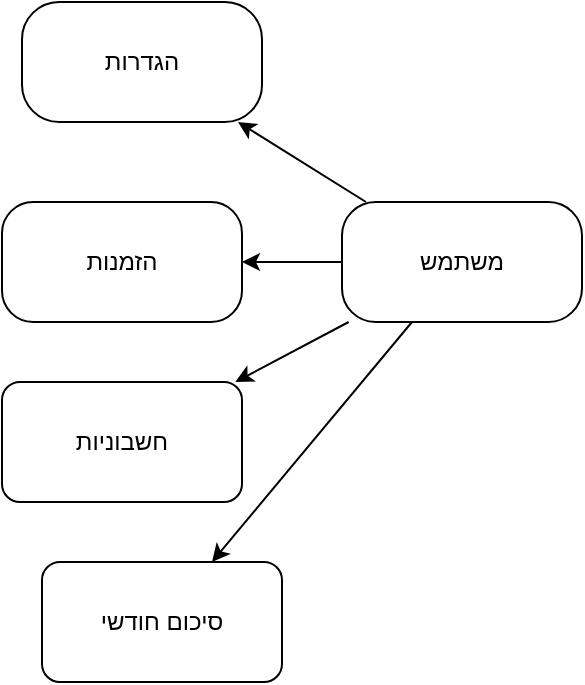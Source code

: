 <mxfile>
    <diagram id="4A650wX5dJwT5BjYypUD" name="Flow Data manager">
        <mxGraphModel dx="536" dy="607" grid="1" gridSize="10" guides="1" tooltips="1" connect="1" arrows="1" fold="1" page="1" pageScale="1" pageWidth="850" pageHeight="1100" math="0" shadow="0">
            <root>
                <mxCell id="0"/>
                <mxCell id="1" parent="0"/>
                <mxCell id="P52y-gWMk4l5zXdL9Fsq-1" value="" style="edgeStyle=none;html=1;" edge="1" parent="1" source="P52y-gWMk4l5zXdL9Fsq-2" target="P52y-gWMk4l5zXdL9Fsq-4">
                    <mxGeometry relative="1" as="geometry"/>
                </mxCell>
                <mxCell id="P52y-gWMk4l5zXdL9Fsq-9" value="" style="edgeStyle=none;html=1;" edge="1" parent="1" source="P52y-gWMk4l5zXdL9Fsq-2" target="P52y-gWMk4l5zXdL9Fsq-6">
                    <mxGeometry relative="1" as="geometry"/>
                </mxCell>
                <mxCell id="P52y-gWMk4l5zXdL9Fsq-10" value="" style="edgeStyle=none;html=1;" edge="1" parent="1" source="P52y-gWMk4l5zXdL9Fsq-2" target="P52y-gWMk4l5zXdL9Fsq-7">
                    <mxGeometry relative="1" as="geometry"/>
                </mxCell>
                <mxCell id="P52y-gWMk4l5zXdL9Fsq-11" value="" style="edgeStyle=none;html=1;" edge="1" parent="1" source="P52y-gWMk4l5zXdL9Fsq-2" target="P52y-gWMk4l5zXdL9Fsq-8">
                    <mxGeometry relative="1" as="geometry"/>
                </mxCell>
                <mxCell id="P52y-gWMk4l5zXdL9Fsq-2" value="משתמש" style="rounded=1;whiteSpace=wrap;html=1;arcSize=28;" vertex="1" parent="1">
                    <mxGeometry x="350" y="230" width="120" height="60" as="geometry"/>
                </mxCell>
                <mxCell id="P52y-gWMk4l5zXdL9Fsq-4" value="הגדרות" style="rounded=1;whiteSpace=wrap;html=1;arcSize=31;" vertex="1" parent="1">
                    <mxGeometry x="190" y="130" width="120" height="60" as="geometry"/>
                </mxCell>
                <mxCell id="P52y-gWMk4l5zXdL9Fsq-6" value="הזמנות" style="rounded=1;whiteSpace=wrap;html=1;arcSize=26;" vertex="1" parent="1">
                    <mxGeometry x="180" y="230" width="120" height="60" as="geometry"/>
                </mxCell>
                <mxCell id="P52y-gWMk4l5zXdL9Fsq-7" value="חשבוניות" style="rounded=1;whiteSpace=wrap;html=1;" vertex="1" parent="1">
                    <mxGeometry x="180" y="320" width="120" height="60" as="geometry"/>
                </mxCell>
                <mxCell id="P52y-gWMk4l5zXdL9Fsq-8" value="סיכום חודשי" style="rounded=1;whiteSpace=wrap;html=1;" vertex="1" parent="1">
                    <mxGeometry x="200" y="410" width="120" height="60" as="geometry"/>
                </mxCell>
            </root>
        </mxGraphModel>
    </diagram>
    <diagram id="g2ly50zhoH2Rde3QsHv9" name="Flow Data client">
        <mxGraphModel dx="536" dy="607" grid="1" gridSize="10" guides="1" tooltips="1" connect="1" arrows="1" fold="1" page="1" pageScale="1" pageWidth="850" pageHeight="1100" math="0" shadow="0">
            <root>
                <mxCell id="0"/>
                <mxCell id="1" parent="0"/>
                <mxCell id="13" value="" style="shape=image;verticalLabelPosition=bottom;labelBackgroundColor=default;verticalAlign=top;aspect=fixed;imageAspect=0;image=data:image/png,iVBORw0KGgoAAAANSUhEUgAAAAkAAAAJAQMAAADaX5RTAAAABlBMVEV7mr3///+wksspAAAAAnRSTlP/AOW3MEoAAAAdSURBVAgdY9jXwCDDwNDRwHCwgeExmASygSL7GgB12QiqNHZZIwAAAABJRU5ErkJggg==;" parent="1" vertex="1">
                    <mxGeometry width="9" height="9" as="geometry"/>
                </mxCell>
                <mxCell id="19" value="" style="edgeStyle=none;html=1;" edge="1" parent="1" source="14" target="15">
                    <mxGeometry relative="1" as="geometry"/>
                </mxCell>
                <mxCell id="14" value="בחירת תאריך" style="rounded=1;whiteSpace=wrap;html=1;arcSize=28;" vertex="1" parent="1">
                    <mxGeometry x="340" y="130" width="120" height="60" as="geometry"/>
                </mxCell>
                <mxCell id="20" value="" style="edgeStyle=none;html=1;" edge="1" parent="1" source="15" target="16">
                    <mxGeometry relative="1" as="geometry"/>
                </mxCell>
                <mxCell id="15" value="בחירת&amp;nbsp; אולם" style="rounded=1;whiteSpace=wrap;html=1;arcSize=31;" vertex="1" parent="1">
                    <mxGeometry x="190" y="130" width="120" height="60" as="geometry"/>
                </mxCell>
                <mxCell id="21" value="" style="edgeStyle=none;html=1;" edge="1" parent="1" source="16" target="18">
                    <mxGeometry relative="1" as="geometry"/>
                </mxCell>
                <mxCell id="16" value="מילוי טופס הזמנה" style="rounded=1;whiteSpace=wrap;html=1;arcSize=26;" vertex="1" parent="1">
                    <mxGeometry x="40" y="130" width="120" height="60" as="geometry"/>
                </mxCell>
                <mxCell id="18" value="אישור הזמנה" style="rounded=1;whiteSpace=wrap;html=1;" vertex="1" parent="1">
                    <mxGeometry x="40" y="240" width="120" height="60" as="geometry"/>
                </mxCell>
            </root>
        </mxGraphModel>
    </diagram>
</mxfile>